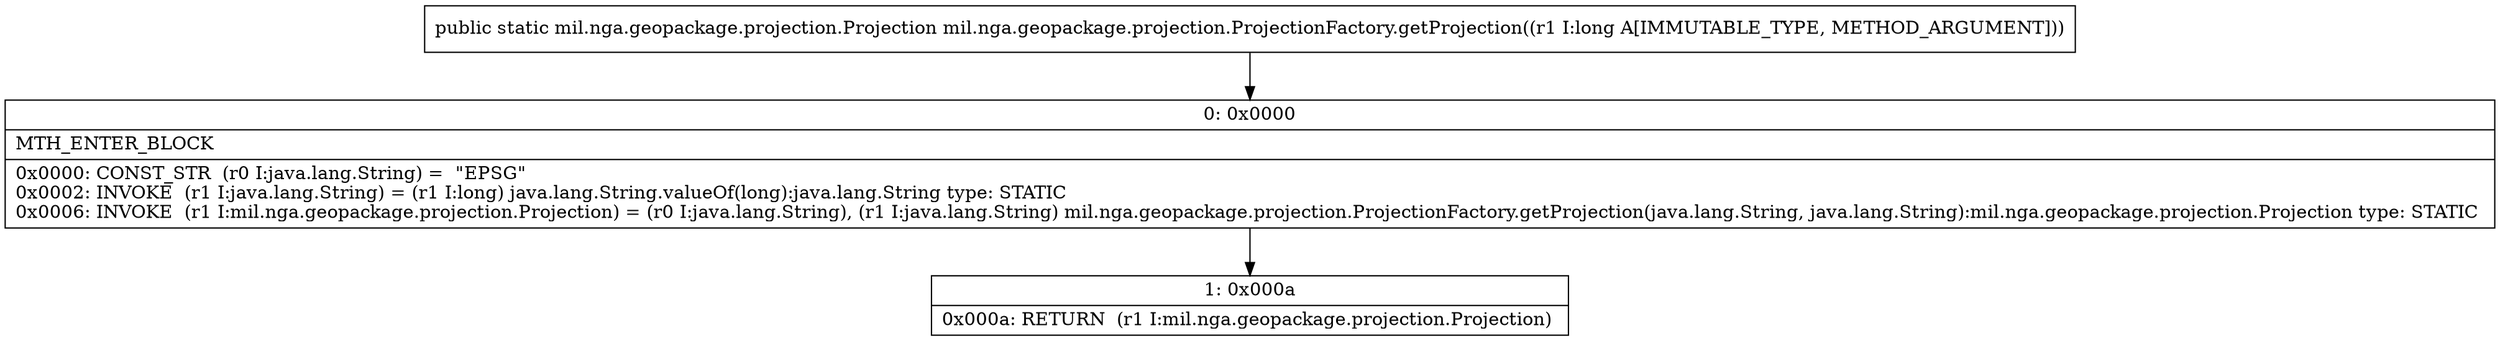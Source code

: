 digraph "CFG formil.nga.geopackage.projection.ProjectionFactory.getProjection(J)Lmil\/nga\/geopackage\/projection\/Projection;" {
Node_0 [shape=record,label="{0\:\ 0x0000|MTH_ENTER_BLOCK\l|0x0000: CONST_STR  (r0 I:java.lang.String) =  \"EPSG\" \l0x0002: INVOKE  (r1 I:java.lang.String) = (r1 I:long) java.lang.String.valueOf(long):java.lang.String type: STATIC \l0x0006: INVOKE  (r1 I:mil.nga.geopackage.projection.Projection) = (r0 I:java.lang.String), (r1 I:java.lang.String) mil.nga.geopackage.projection.ProjectionFactory.getProjection(java.lang.String, java.lang.String):mil.nga.geopackage.projection.Projection type: STATIC \l}"];
Node_1 [shape=record,label="{1\:\ 0x000a|0x000a: RETURN  (r1 I:mil.nga.geopackage.projection.Projection) \l}"];
MethodNode[shape=record,label="{public static mil.nga.geopackage.projection.Projection mil.nga.geopackage.projection.ProjectionFactory.getProjection((r1 I:long A[IMMUTABLE_TYPE, METHOD_ARGUMENT])) }"];
MethodNode -> Node_0;
Node_0 -> Node_1;
}

